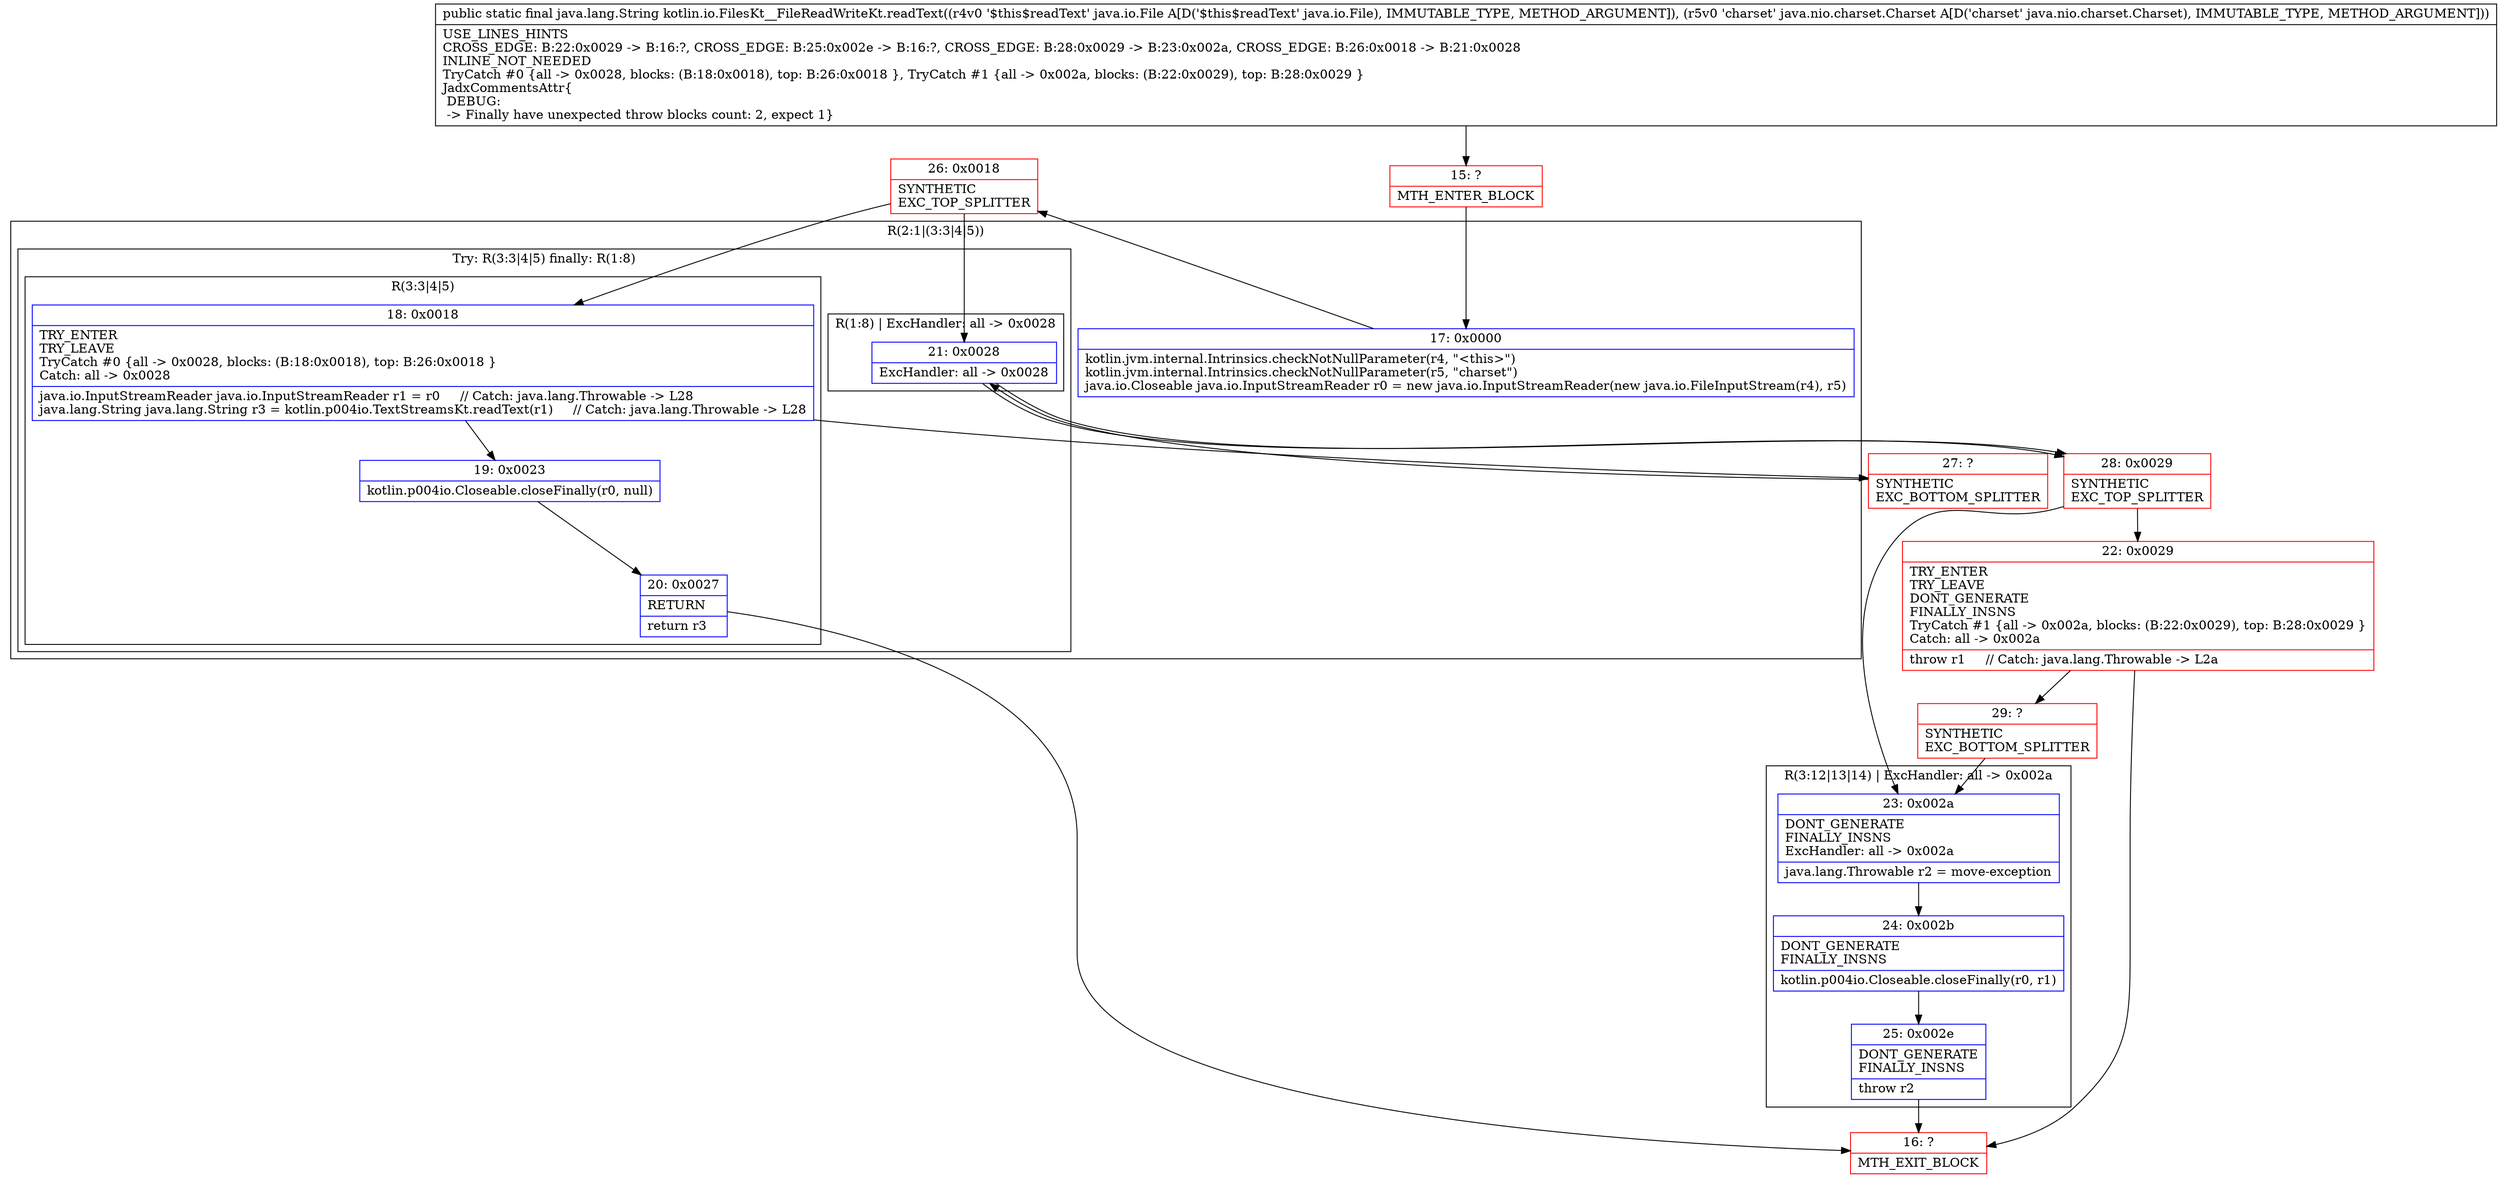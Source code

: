 digraph "CFG forkotlin.io.FilesKt__FileReadWriteKt.readText(Ljava\/io\/File;Ljava\/nio\/charset\/Charset;)Ljava\/lang\/String;" {
subgraph cluster_Region_627722988 {
label = "R(2:1|(3:3|4|5))";
node [shape=record,color=blue];
Node_17 [shape=record,label="{17\:\ 0x0000|kotlin.jvm.internal.Intrinsics.checkNotNullParameter(r4, \"\<this\>\")\lkotlin.jvm.internal.Intrinsics.checkNotNullParameter(r5, \"charset\")\ljava.io.Closeable java.io.InputStreamReader r0 = new java.io.InputStreamReader(new java.io.FileInputStream(r4), r5)\l}"];
subgraph cluster_TryCatchRegion_408112231 {
label = "Try: R(3:3|4|5) finally: R(1:8)";
node [shape=record,color=blue];
subgraph cluster_Region_355453805 {
label = "R(3:3|4|5)";
node [shape=record,color=blue];
Node_18 [shape=record,label="{18\:\ 0x0018|TRY_ENTER\lTRY_LEAVE\lTryCatch #0 \{all \-\> 0x0028, blocks: (B:18:0x0018), top: B:26:0x0018 \}\lCatch: all \-\> 0x0028\l|java.io.InputStreamReader java.io.InputStreamReader r1 = r0     \/\/ Catch: java.lang.Throwable \-\> L28\ljava.lang.String java.lang.String r3 = kotlin.p004io.TextStreamsKt.readText(r1)     \/\/ Catch: java.lang.Throwable \-\> L28\l}"];
Node_19 [shape=record,label="{19\:\ 0x0023|kotlin.p004io.Closeable.closeFinally(r0, null)\l}"];
Node_20 [shape=record,label="{20\:\ 0x0027|RETURN\l|return r3\l}"];
}
subgraph cluster_Region_814185860 {
label = "R(1:8) | ExcHandler: all \-\> 0x0028\l";
node [shape=record,color=blue];
Node_21 [shape=record,label="{21\:\ 0x0028|ExcHandler: all \-\> 0x0028\l}"];
}
}
}
subgraph cluster_Region_814185860 {
label = "R(1:8) | ExcHandler: all \-\> 0x0028\l";
node [shape=record,color=blue];
Node_21 [shape=record,label="{21\:\ 0x0028|ExcHandler: all \-\> 0x0028\l}"];
}
subgraph cluster_Region_237458687 {
label = "R(3:12|13|14) | ExcHandler: all \-\> 0x002a\l";
node [shape=record,color=blue];
Node_23 [shape=record,label="{23\:\ 0x002a|DONT_GENERATE\lFINALLY_INSNS\lExcHandler: all \-\> 0x002a\l|java.lang.Throwable r2 = move\-exception\l}"];
Node_24 [shape=record,label="{24\:\ 0x002b|DONT_GENERATE\lFINALLY_INSNS\l|kotlin.p004io.Closeable.closeFinally(r0, r1)\l}"];
Node_25 [shape=record,label="{25\:\ 0x002e|DONT_GENERATE\lFINALLY_INSNS\l|throw r2\l}"];
}
Node_15 [shape=record,color=red,label="{15\:\ ?|MTH_ENTER_BLOCK\l}"];
Node_26 [shape=record,color=red,label="{26\:\ 0x0018|SYNTHETIC\lEXC_TOP_SPLITTER\l}"];
Node_16 [shape=record,color=red,label="{16\:\ ?|MTH_EXIT_BLOCK\l}"];
Node_27 [shape=record,color=red,label="{27\:\ ?|SYNTHETIC\lEXC_BOTTOM_SPLITTER\l}"];
Node_28 [shape=record,color=red,label="{28\:\ 0x0029|SYNTHETIC\lEXC_TOP_SPLITTER\l}"];
Node_22 [shape=record,color=red,label="{22\:\ 0x0029|TRY_ENTER\lTRY_LEAVE\lDONT_GENERATE\lFINALLY_INSNS\lTryCatch #1 \{all \-\> 0x002a, blocks: (B:22:0x0029), top: B:28:0x0029 \}\lCatch: all \-\> 0x002a\l|throw r1     \/\/ Catch: java.lang.Throwable \-\> L2a\l}"];
Node_29 [shape=record,color=red,label="{29\:\ ?|SYNTHETIC\lEXC_BOTTOM_SPLITTER\l}"];
MethodNode[shape=record,label="{public static final java.lang.String kotlin.io.FilesKt__FileReadWriteKt.readText((r4v0 '$this$readText' java.io.File A[D('$this$readText' java.io.File), IMMUTABLE_TYPE, METHOD_ARGUMENT]), (r5v0 'charset' java.nio.charset.Charset A[D('charset' java.nio.charset.Charset), IMMUTABLE_TYPE, METHOD_ARGUMENT]))  | USE_LINES_HINTS\lCROSS_EDGE: B:22:0x0029 \-\> B:16:?, CROSS_EDGE: B:25:0x002e \-\> B:16:?, CROSS_EDGE: B:28:0x0029 \-\> B:23:0x002a, CROSS_EDGE: B:26:0x0018 \-\> B:21:0x0028\lINLINE_NOT_NEEDED\lTryCatch #0 \{all \-\> 0x0028, blocks: (B:18:0x0018), top: B:26:0x0018 \}, TryCatch #1 \{all \-\> 0x002a, blocks: (B:22:0x0029), top: B:28:0x0029 \}\lJadxCommentsAttr\{\l DEBUG: \l \-\> Finally have unexpected throw blocks count: 2, expect 1\}\l}"];
MethodNode -> Node_15;Node_17 -> Node_26;
Node_18 -> Node_19;
Node_18 -> Node_27;
Node_19 -> Node_20;
Node_20 -> Node_16;
Node_21 -> Node_28;
Node_21 -> Node_28;
Node_23 -> Node_24;
Node_24 -> Node_25;
Node_25 -> Node_16;
Node_15 -> Node_17;
Node_26 -> Node_18;
Node_26 -> Node_21;
Node_27 -> Node_21;
Node_28 -> Node_22;
Node_28 -> Node_23;
Node_22 -> Node_16;
Node_22 -> Node_29;
Node_29 -> Node_23;
}

